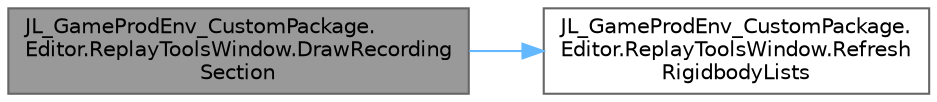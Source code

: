 digraph "JL_GameProdEnv_CustomPackage.Editor.ReplayToolsWindow.DrawRecordingSection"
{
 // LATEX_PDF_SIZE
  bgcolor="transparent";
  edge [fontname=Helvetica,fontsize=10,labelfontname=Helvetica,labelfontsize=10];
  node [fontname=Helvetica,fontsize=10,shape=box,height=0.2,width=0.4];
  rankdir="LR";
  Node1 [id="Node000001",label="JL_GameProdEnv_CustomPackage.\lEditor.ReplayToolsWindow.DrawRecording\lSection",height=0.2,width=0.4,color="gray40", fillcolor="grey60", style="filled", fontcolor="black",tooltip="Draws the recording controls section of the window. Includes recording start/stop buttons,..."];
  Node1 -> Node2 [id="edge1_Node000001_Node000002",color="steelblue1",style="solid",tooltip=" "];
  Node2 [id="Node000002",label="JL_GameProdEnv_CustomPackage.\lEditor.ReplayToolsWindow.Refresh\lRigidbodyLists",height=0.2,width=0.4,color="grey40", fillcolor="white", style="filled",URL="$class_j_l___game_prod_env___custom_package_1_1_editor_1_1_replay_tools_window.html#a54b19e3ade0fba6c2cdf33d610c956c7",tooltip="Refreshes the lists of player and non-player rigidbodies in the scene. Rigidbodies with a PlayerInput..."];
}
